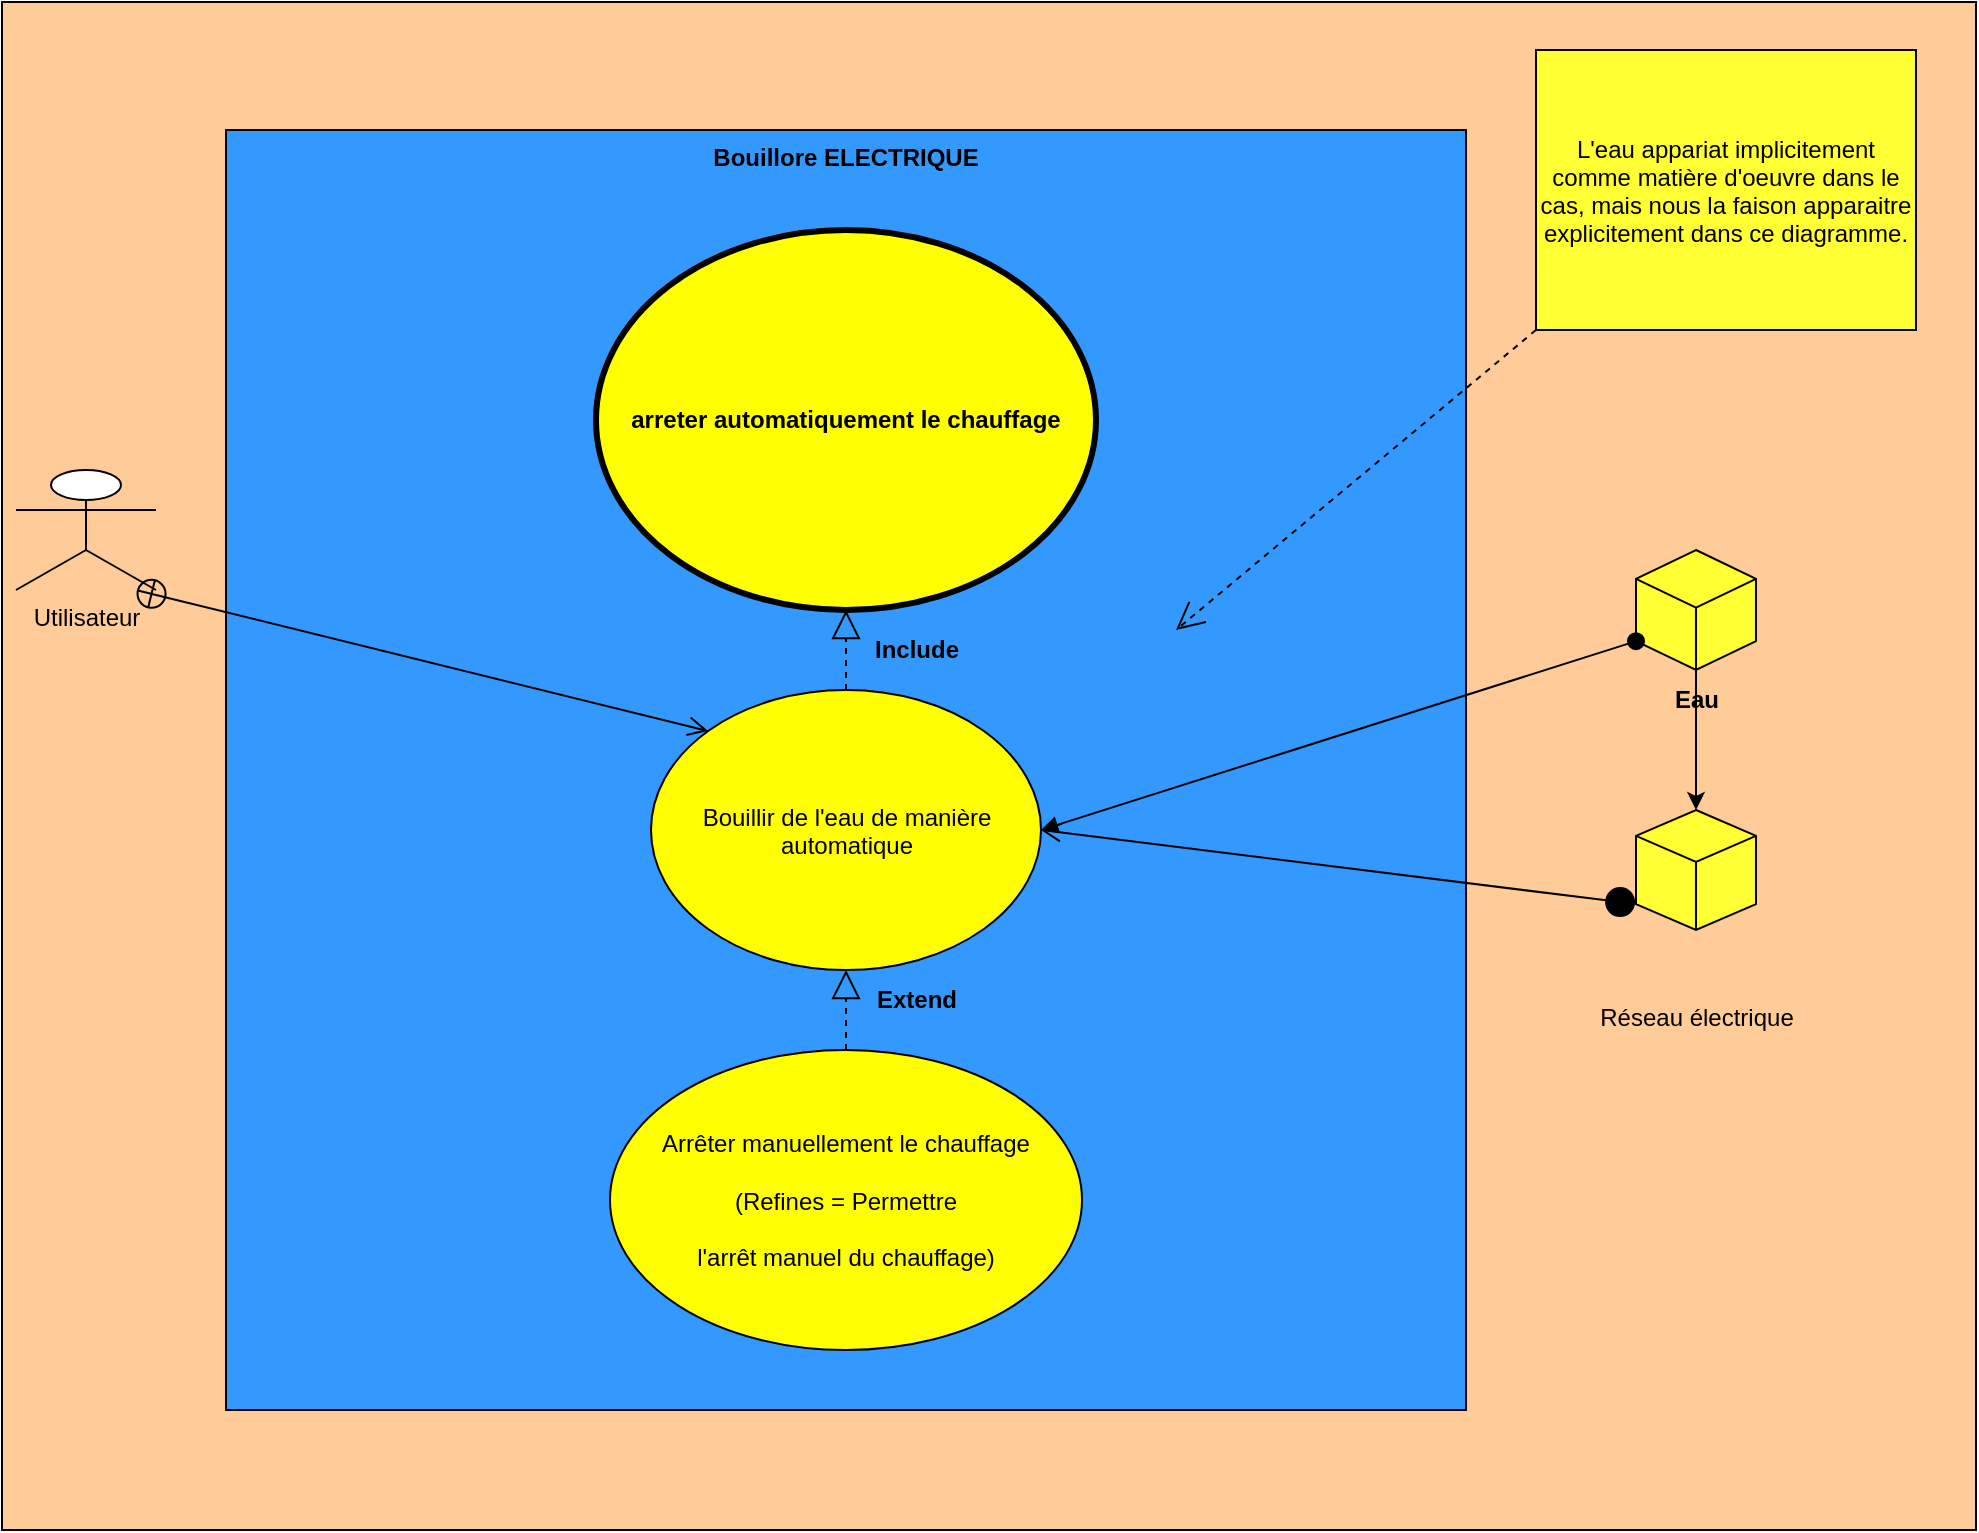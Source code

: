 <mxfile version="24.7.13">
  <diagram name="Page-1" id="vYfzRosd5wgZs6xGRQtn">
    <mxGraphModel dx="1700" dy="1068" grid="1" gridSize="10" guides="1" tooltips="1" connect="1" arrows="1" fold="1" page="1" pageScale="1" pageWidth="827" pageHeight="1169" math="0" shadow="0">
      <root>
        <mxCell id="0" />
        <mxCell id="1" parent="0" />
        <mxCell id="IS4Nt7BlIf8Nu_PPe-kS-12" value="" style="verticalLabelPosition=bottom;verticalAlign=top;html=1;shape=mxgraph.basic.rect;fillColor2=none;strokeWidth=1;size=20;indent=5;fillColor=#FFCC99;" vertex="1" parent="1">
          <mxGeometry x="3" y="46" width="987" height="764" as="geometry" />
        </mxCell>
        <mxCell id="KXqC9toqH5b9I6hQeqLz-1" value="Bouillore ELECTRIQUE" style="shape=rect;html=1;verticalAlign=top;fontStyle=1;whiteSpace=wrap;align=center;fillColor=#3399FF;" parent="1" vertex="1">
          <mxGeometry x="115" y="110" width="620" height="640" as="geometry" />
        </mxCell>
        <mxCell id="KXqC9toqH5b9I6hQeqLz-2" value="arreter automatiquement le chauffage" style="shape=ellipse;html=1;strokeWidth=3;fontStyle=1;whiteSpace=wrap;align=center;perimeter=ellipsePerimeter;fillColor=#FFFF00;" parent="1" vertex="1">
          <mxGeometry x="300" y="160" width="250" height="190" as="geometry" />
        </mxCell>
        <mxCell id="sUHSYtic0EORK4XxYnIZ-1" value="&lt;p style=&quot;margin: 0px; font-style: normal; font-variant-caps: normal; font-stretch: normal; line-height: normal; font-size-adjust: none; font-kerning: auto; font-variant-alternates: normal; font-variant-ligatures: normal; font-variant-numeric: normal; font-variant-east-asian: normal; font-variant-position: normal; font-variant-emoji: normal; font-feature-settings: normal; font-optical-sizing: auto; font-variation-settings: normal;&quot;&gt;Bouillir de l&#39;eau de manière automatique&lt;/p&gt;" style="ellipse;whiteSpace=wrap;html=1;fillColor=#FFFF00;" parent="1" vertex="1">
          <mxGeometry x="327.5" y="390" width="195" height="140" as="geometry" />
        </mxCell>
        <mxCell id="sUHSYtic0EORK4XxYnIZ-2" value="&lt;p style=&quot;margin: 0px; font-style: normal; font-variant-caps: normal; font-stretch: normal; line-height: normal; font-size-adjust: none; font-kerning: auto; font-variant-alternates: normal; font-variant-ligatures: normal; font-variant-numeric: normal; font-variant-east-asian: normal; font-variant-position: normal; font-variant-emoji: normal; font-feature-settings: normal; font-optical-sizing: auto; font-variation-settings: normal;&quot;&gt;Arrêter manuellement le chauffage&lt;/p&gt;&lt;br/&gt;&lt;p style=&quot;margin: 0px; font-style: normal; font-variant-caps: normal; font-stretch: normal; line-height: normal; font-size-adjust: none; font-kerning: auto; font-variant-alternates: normal; font-variant-ligatures: normal; font-variant-numeric: normal; font-variant-east-asian: normal; font-variant-position: normal; font-variant-emoji: normal; font-feature-settings: normal; font-optical-sizing: auto; font-variation-settings: normal;&quot;&gt;(Refines = Permettre&lt;/p&gt;&lt;br/&gt;&lt;p style=&quot;margin: 0px; font-style: normal; font-variant-caps: normal; font-stretch: normal; line-height: normal; font-size-adjust: none; font-kerning: auto; font-variant-alternates: normal; font-variant-ligatures: normal; font-variant-numeric: normal; font-variant-east-asian: normal; font-variant-position: normal; font-variant-emoji: normal; font-feature-settings: normal; font-optical-sizing: auto; font-variation-settings: normal;&quot;&gt;l&#39;arrêt manuel du chauffage)&lt;/p&gt;" style="ellipse;whiteSpace=wrap;html=1;fillColor=#FFFF00;" parent="1" vertex="1">
          <mxGeometry x="307" y="570" width="236" height="150" as="geometry" />
        </mxCell>
        <mxCell id="sUHSYtic0EORK4XxYnIZ-5" value="Utilisateur" style="shape=umlActor;verticalLabelPosition=bottom;verticalAlign=top;html=1;" parent="1" vertex="1">
          <mxGeometry x="10" y="280" width="70" height="60" as="geometry" />
        </mxCell>
        <mxCell id="sUHSYtic0EORK4XxYnIZ-14" value="Include" style="text;align=center;fontStyle=1;verticalAlign=middle;spacingLeft=3;spacingRight=3;strokeColor=none;rotatable=0;points=[[0,0.5],[1,0.5]];portConstraint=eastwest;html=1;" parent="1" vertex="1">
          <mxGeometry x="420" y="340" width="80" height="60" as="geometry" />
        </mxCell>
        <mxCell id="sUHSYtic0EORK4XxYnIZ-15" value="Extend" style="text;align=center;fontStyle=1;verticalAlign=middle;spacingLeft=3;spacingRight=3;strokeColor=none;rotatable=0;points=[[0,0.5],[1,0.5]];portConstraint=eastwest;html=1;" parent="1" vertex="1">
          <mxGeometry x="405" y="505" width="110" height="80" as="geometry" />
        </mxCell>
        <mxCell id="sUHSYtic0EORK4XxYnIZ-17" value="" style="endArrow=block;dashed=1;endFill=0;endSize=12;html=1;rounded=0;exitX=0.5;exitY=0;exitDx=0;exitDy=0;entryX=0.5;entryY=1;entryDx=0;entryDy=0;" parent="1" source="sUHSYtic0EORK4XxYnIZ-2" target="sUHSYtic0EORK4XxYnIZ-1" edge="1">
          <mxGeometry width="160" relative="1" as="geometry">
            <mxPoint x="500" y="450" as="sourcePoint" />
            <mxPoint x="660" y="450" as="targetPoint" />
          </mxGeometry>
        </mxCell>
        <mxCell id="sUHSYtic0EORK4XxYnIZ-18" value="" style="endArrow=block;dashed=1;endFill=0;endSize=12;html=1;rounded=0;entryX=0.5;entryY=1;entryDx=0;entryDy=0;exitX=0.5;exitY=0;exitDx=0;exitDy=0;" parent="1" source="sUHSYtic0EORK4XxYnIZ-1" target="KXqC9toqH5b9I6hQeqLz-2" edge="1">
          <mxGeometry width="160" relative="1" as="geometry">
            <mxPoint x="440" y="430" as="sourcePoint" />
            <mxPoint x="600" y="430" as="targetPoint" />
          </mxGeometry>
        </mxCell>
        <mxCell id="sUHSYtic0EORK4XxYnIZ-19" value="&lt;p style=&quot;margin: 0px; font-style: normal; font-variant-caps: normal; font-stretch: normal; line-height: normal; font-size-adjust: none; font-kerning: auto; font-variant-alternates: normal; font-variant-ligatures: normal; font-variant-numeric: normal; font-variant-east-asian: normal; font-variant-position: normal; font-variant-emoji: normal; font-feature-settings: normal; font-optical-sizing: auto; font-variation-settings: normal;&quot;&gt;L&#39;eau appariat implicitement comme matière d&#39;oeuvre dans le cas, mais nous la faison apparaitre explicitement dans ce diagramme.&lt;/p&gt;" style="rounded=0;whiteSpace=wrap;html=1;fillColor=#FFFF33;" parent="1" vertex="1">
          <mxGeometry x="770" y="70" width="190" height="140" as="geometry" />
        </mxCell>
        <mxCell id="IS4Nt7BlIf8Nu_PPe-kS-6" value="" style="edgeStyle=orthogonalEdgeStyle;rounded=0;orthogonalLoop=1;jettySize=auto;html=1;" edge="1" parent="1" source="sUHSYtic0EORK4XxYnIZ-21" target="sUHSYtic0EORK4XxYnIZ-24">
          <mxGeometry relative="1" as="geometry" />
        </mxCell>
        <mxCell id="sUHSYtic0EORK4XxYnIZ-21" value="" style="html=1;shape=mxgraph.basic.isocube;isoAngle=15;fillColor=#FFFF33;" parent="1" vertex="1">
          <mxGeometry x="820" y="320" width="60" height="60" as="geometry" />
        </mxCell>
        <mxCell id="sUHSYtic0EORK4XxYnIZ-24" value="" style="html=1;shape=mxgraph.basic.isocube;isoAngle=13.55;fillColor=#FFFF33;" parent="1" vertex="1">
          <mxGeometry x="820" y="450" width="60" height="60" as="geometry" />
        </mxCell>
        <mxCell id="sUHSYtic0EORK4XxYnIZ-25" value="" style="endArrow=open;endSize=12;dashed=1;html=1;rounded=0;exitX=0;exitY=1;exitDx=0;exitDy=0;" parent="1" source="sUHSYtic0EORK4XxYnIZ-19" edge="1">
          <mxGeometry width="160" relative="1" as="geometry">
            <mxPoint x="430" y="360" as="sourcePoint" />
            <mxPoint x="590" y="360" as="targetPoint" />
          </mxGeometry>
        </mxCell>
        <mxCell id="sUHSYtic0EORK4XxYnIZ-30" value="" style="endArrow=open;startArrow=circlePlus;endFill=0;startFill=0;endSize=8;html=1;rounded=0;entryX=0;entryY=0;entryDx=0;entryDy=0;" parent="1" target="sUHSYtic0EORK4XxYnIZ-1" edge="1">
          <mxGeometry width="160" relative="1" as="geometry">
            <mxPoint x="70" y="340" as="sourcePoint" />
            <mxPoint x="270" y="330" as="targetPoint" />
            <Array as="points" />
          </mxGeometry>
        </mxCell>
        <mxCell id="sUHSYtic0EORK4XxYnIZ-31" value="Eau" style="text;align=center;fontStyle=1;verticalAlign=middle;spacingLeft=3;spacingRight=3;strokeColor=none;rotatable=0;points=[[0,0.5],[1,0.5]];portConstraint=eastwest;html=1;" parent="1" vertex="1">
          <mxGeometry x="810" y="360" width="80" height="70" as="geometry" />
        </mxCell>
        <mxCell id="sUHSYtic0EORK4XxYnIZ-32" value="&lt;p style=&quot;margin: 0px; font-style: normal; font-variant-caps: normal; font-weight: normal; font-stretch: normal; line-height: normal; font-size-adjust: none; font-kerning: auto; font-variant-alternates: normal; font-variant-ligatures: normal; font-variant-numeric: normal; font-variant-east-asian: normal; font-variant-position: normal; font-variant-emoji: normal; font-feature-settings: normal; font-optical-sizing: auto; font-variation-settings: normal;&quot;&gt;Réseau électrique&lt;/p&gt;" style="text;align=center;fontStyle=1;verticalAlign=middle;spacingLeft=3;spacingRight=3;strokeColor=none;rotatable=0;points=[[0,0.5],[1,0.5]];portConstraint=eastwest;html=1;" parent="1" vertex="1">
          <mxGeometry x="725" y="530" width="250" height="46" as="geometry" />
        </mxCell>
        <mxCell id="sUHSYtic0EORK4XxYnIZ-33" value="" style="html=1;verticalAlign=bottom;startArrow=oval;startFill=1;endArrow=block;startSize=8;curved=0;rounded=0;entryX=1;entryY=0.5;entryDx=0;entryDy=0;exitX=0;exitY=0;exitDx=0;exitDy=45.595;exitPerimeter=0;" parent="1" source="sUHSYtic0EORK4XxYnIZ-21" target="sUHSYtic0EORK4XxYnIZ-1" edge="1">
          <mxGeometry width="60" relative="1" as="geometry">
            <mxPoint x="810" y="350" as="sourcePoint" />
            <mxPoint x="630" y="500" as="targetPoint" />
          </mxGeometry>
        </mxCell>
        <mxCell id="sUHSYtic0EORK4XxYnIZ-34" value="" style="html=1;verticalAlign=bottom;startArrow=circle;startFill=1;endArrow=open;startSize=6;endSize=8;curved=0;rounded=0;exitX=0;exitY=0;exitDx=0;exitDy=47.033;exitPerimeter=0;entryX=1;entryY=0.5;entryDx=0;entryDy=0;" parent="1" source="sUHSYtic0EORK4XxYnIZ-24" target="sUHSYtic0EORK4XxYnIZ-1" edge="1">
          <mxGeometry width="80" relative="1" as="geometry">
            <mxPoint x="560" y="630" as="sourcePoint" />
            <mxPoint x="640" y="630" as="targetPoint" />
          </mxGeometry>
        </mxCell>
      </root>
    </mxGraphModel>
  </diagram>
</mxfile>
